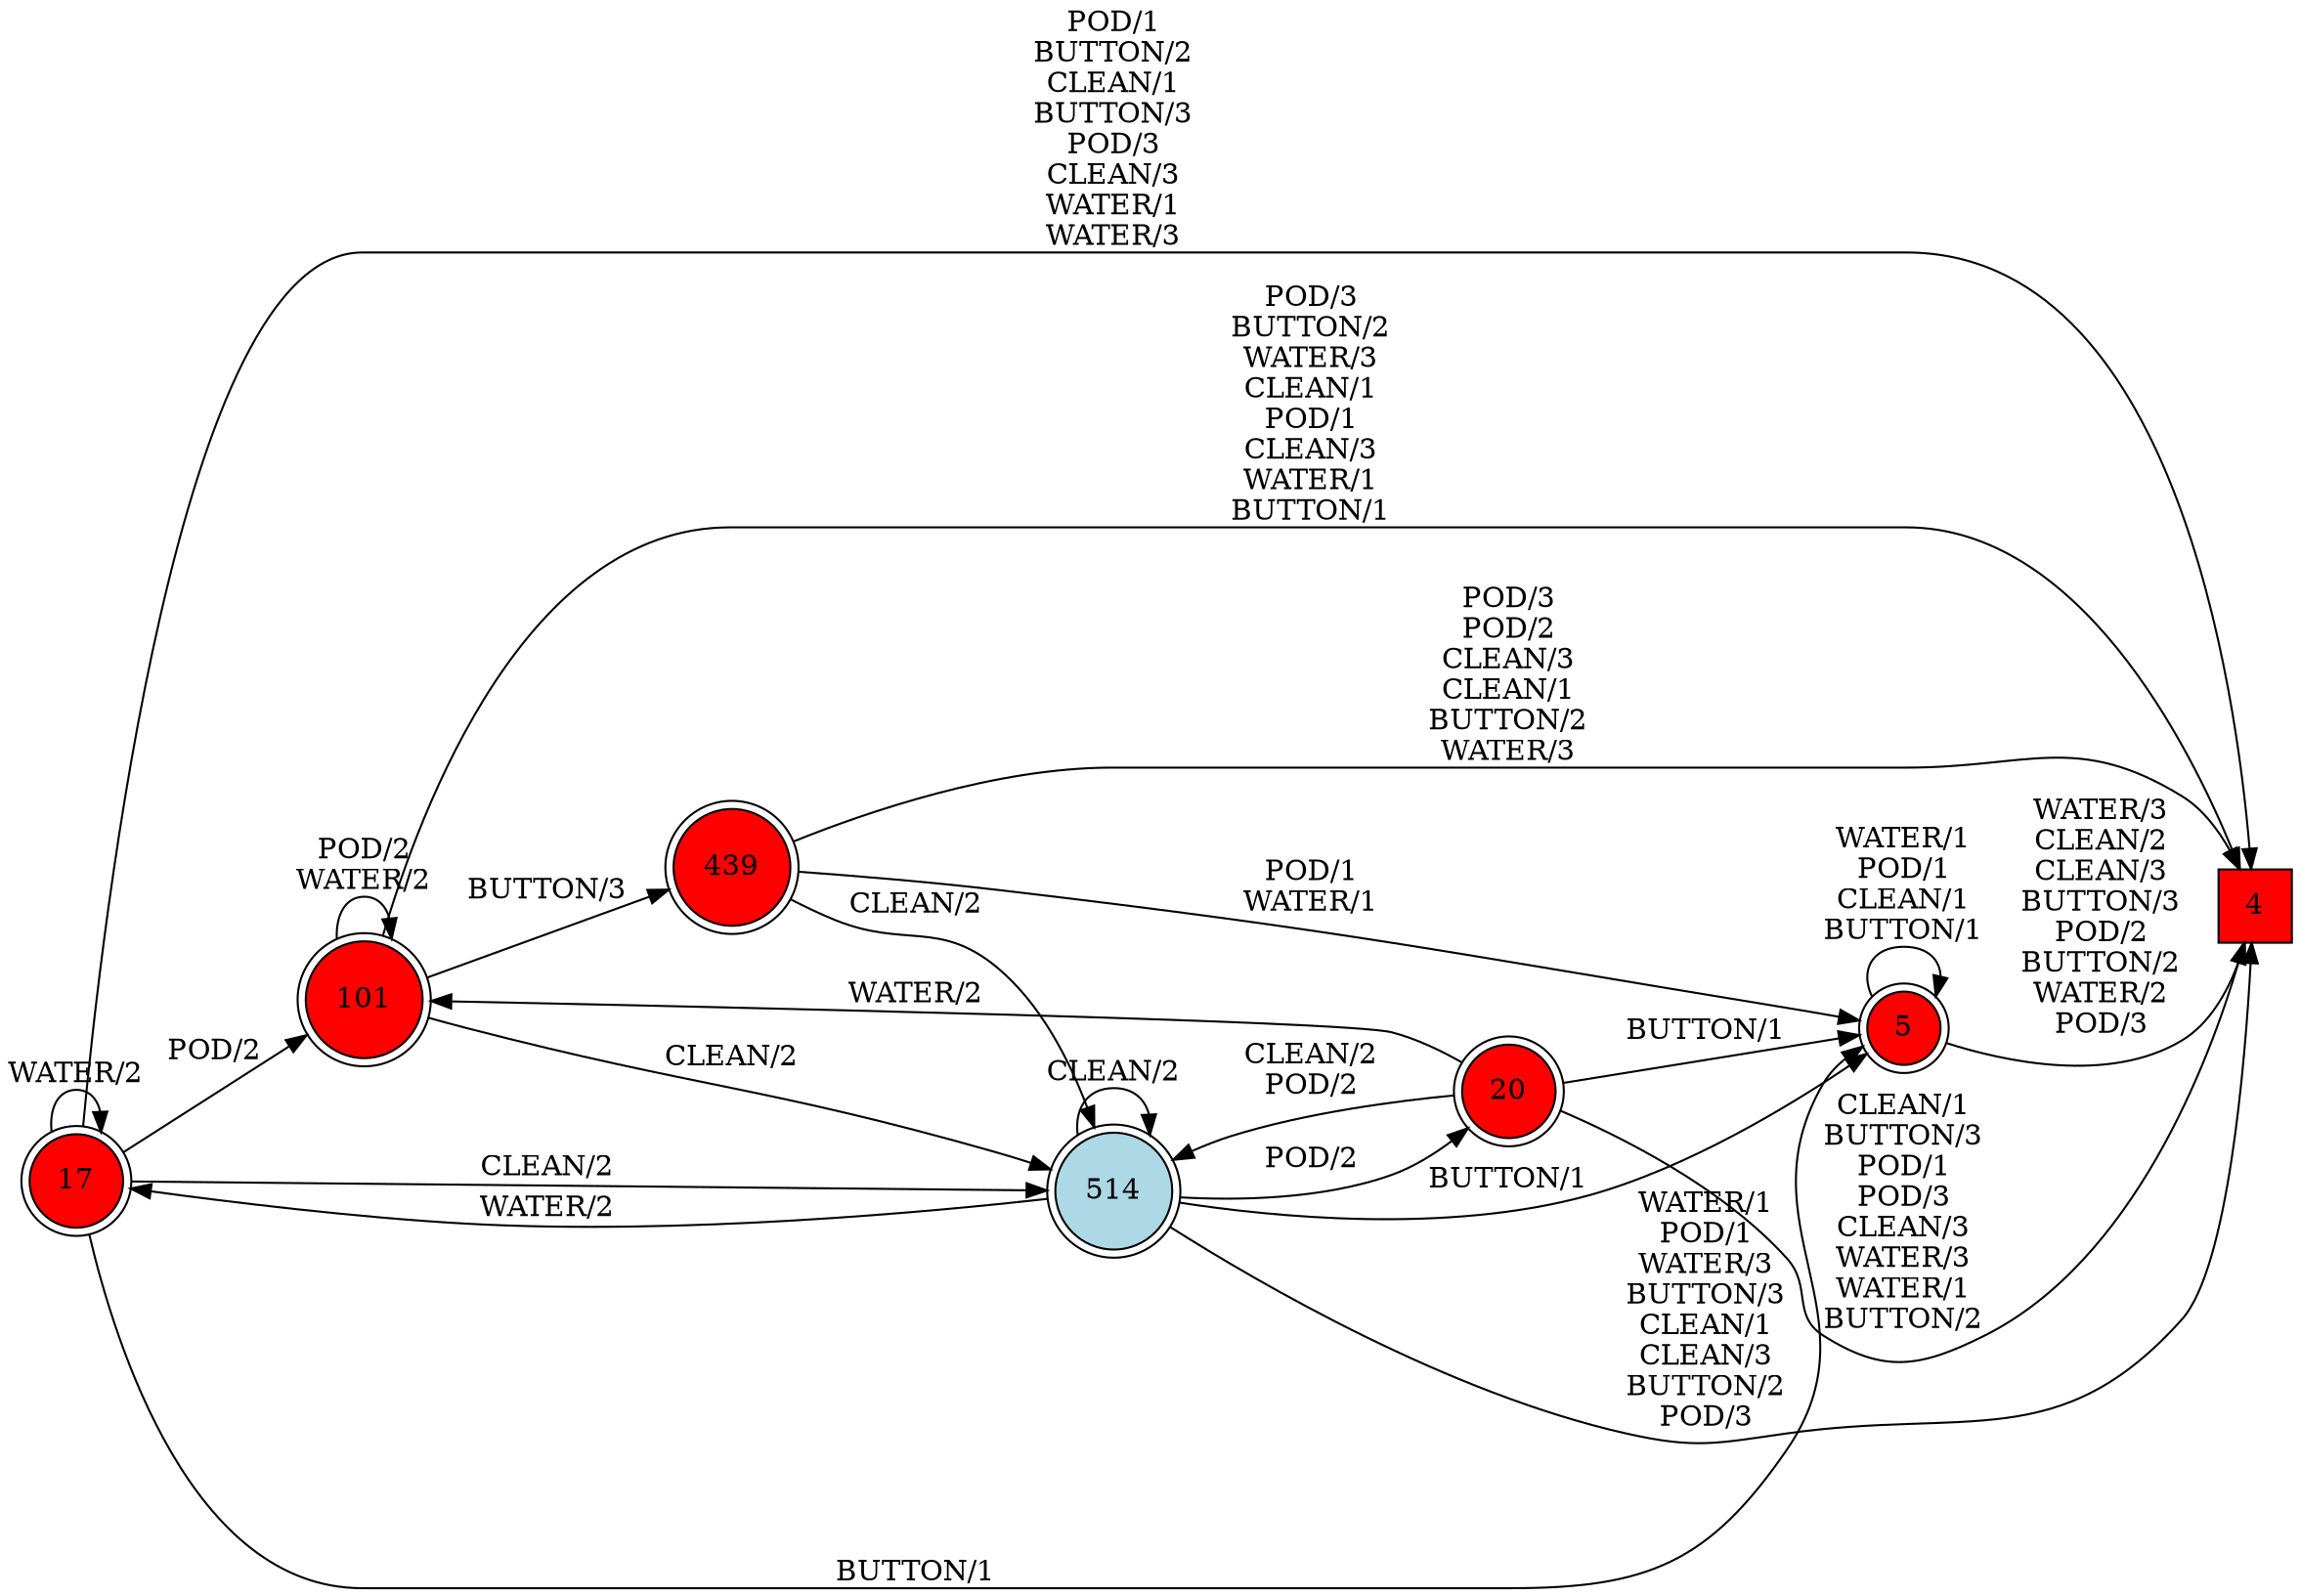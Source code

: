 digraph G {
  rankdir=LR;
  node [shape=circle, style=filled, fillcolor=white];
  "4" [fillcolor=red, shape=square];
  "5" [fillcolor=red, shape=doublecircle];
  "17" [fillcolor=red, shape=doublecircle];
  "20" [fillcolor=red, shape=doublecircle];
  "101" [fillcolor=red, shape=doublecircle];
  "439" [fillcolor=red, shape=doublecircle];
  "514" [isInitial=True, fillcolor=lightblue, shape=doublecircle];
  "5" -> "4" [label="WATER/3\nCLEAN/2\nCLEAN/3\nBUTTON/3\nPOD/2\nBUTTON/2\nWATER/2\nPOD/3"];
  "5" -> "5" [label="WATER/1\nPOD/1\nCLEAN/1\nBUTTON/1"];
  "17" -> "4" [label="POD/1\nBUTTON/2\nCLEAN/1\nBUTTON/3\nPOD/3\nCLEAN/3\nWATER/1\nWATER/3"];
  "17" -> "101" [label="POD/2"];
  "17" -> "5" [label="BUTTON/1"];
  "17" -> "17" [label="WATER/2"];
  "17" -> "514" [label="CLEAN/2"];
  "20" -> "4" [label="CLEAN/1\nBUTTON/3\nPOD/1\nPOD/3\nCLEAN/3\nWATER/3\nWATER/1\nBUTTON/2"];
  "20" -> "5" [label="BUTTON/1"];
  "20" -> "101" [label="WATER/2"];
  "20" -> "514" [label="CLEAN/2\nPOD/2"];
  "101" -> "4" [label="POD/3\nBUTTON/2\nWATER/3\nCLEAN/1\nPOD/1\nCLEAN/3\nWATER/1\nBUTTON/1"];
  "101" -> "439" [label="BUTTON/3"];
  "101" -> "101" [label="POD/2\nWATER/2"];
  "101" -> "514" [label="CLEAN/2"];
  "439" -> "4" [label="POD/3\nPOD/2\nCLEAN/3\nCLEAN/1\nBUTTON/2\nWATER/3"];
  "439" -> "5" [label="POD/1\nWATER/1"];
  "439" -> "514" [label="CLEAN/2"];
  "514" -> "5" [label="BUTTON/1"];
  "514" -> "20" [label="POD/2"];
  "514" -> "4" [label="WATER/1\nPOD/1\nWATER/3\nBUTTON/3\nCLEAN/1\nCLEAN/3\nBUTTON/2\nPOD/3"];
  "514" -> "514" [label="CLEAN/2"];
  "514" -> "17" [label="WATER/2"];
}